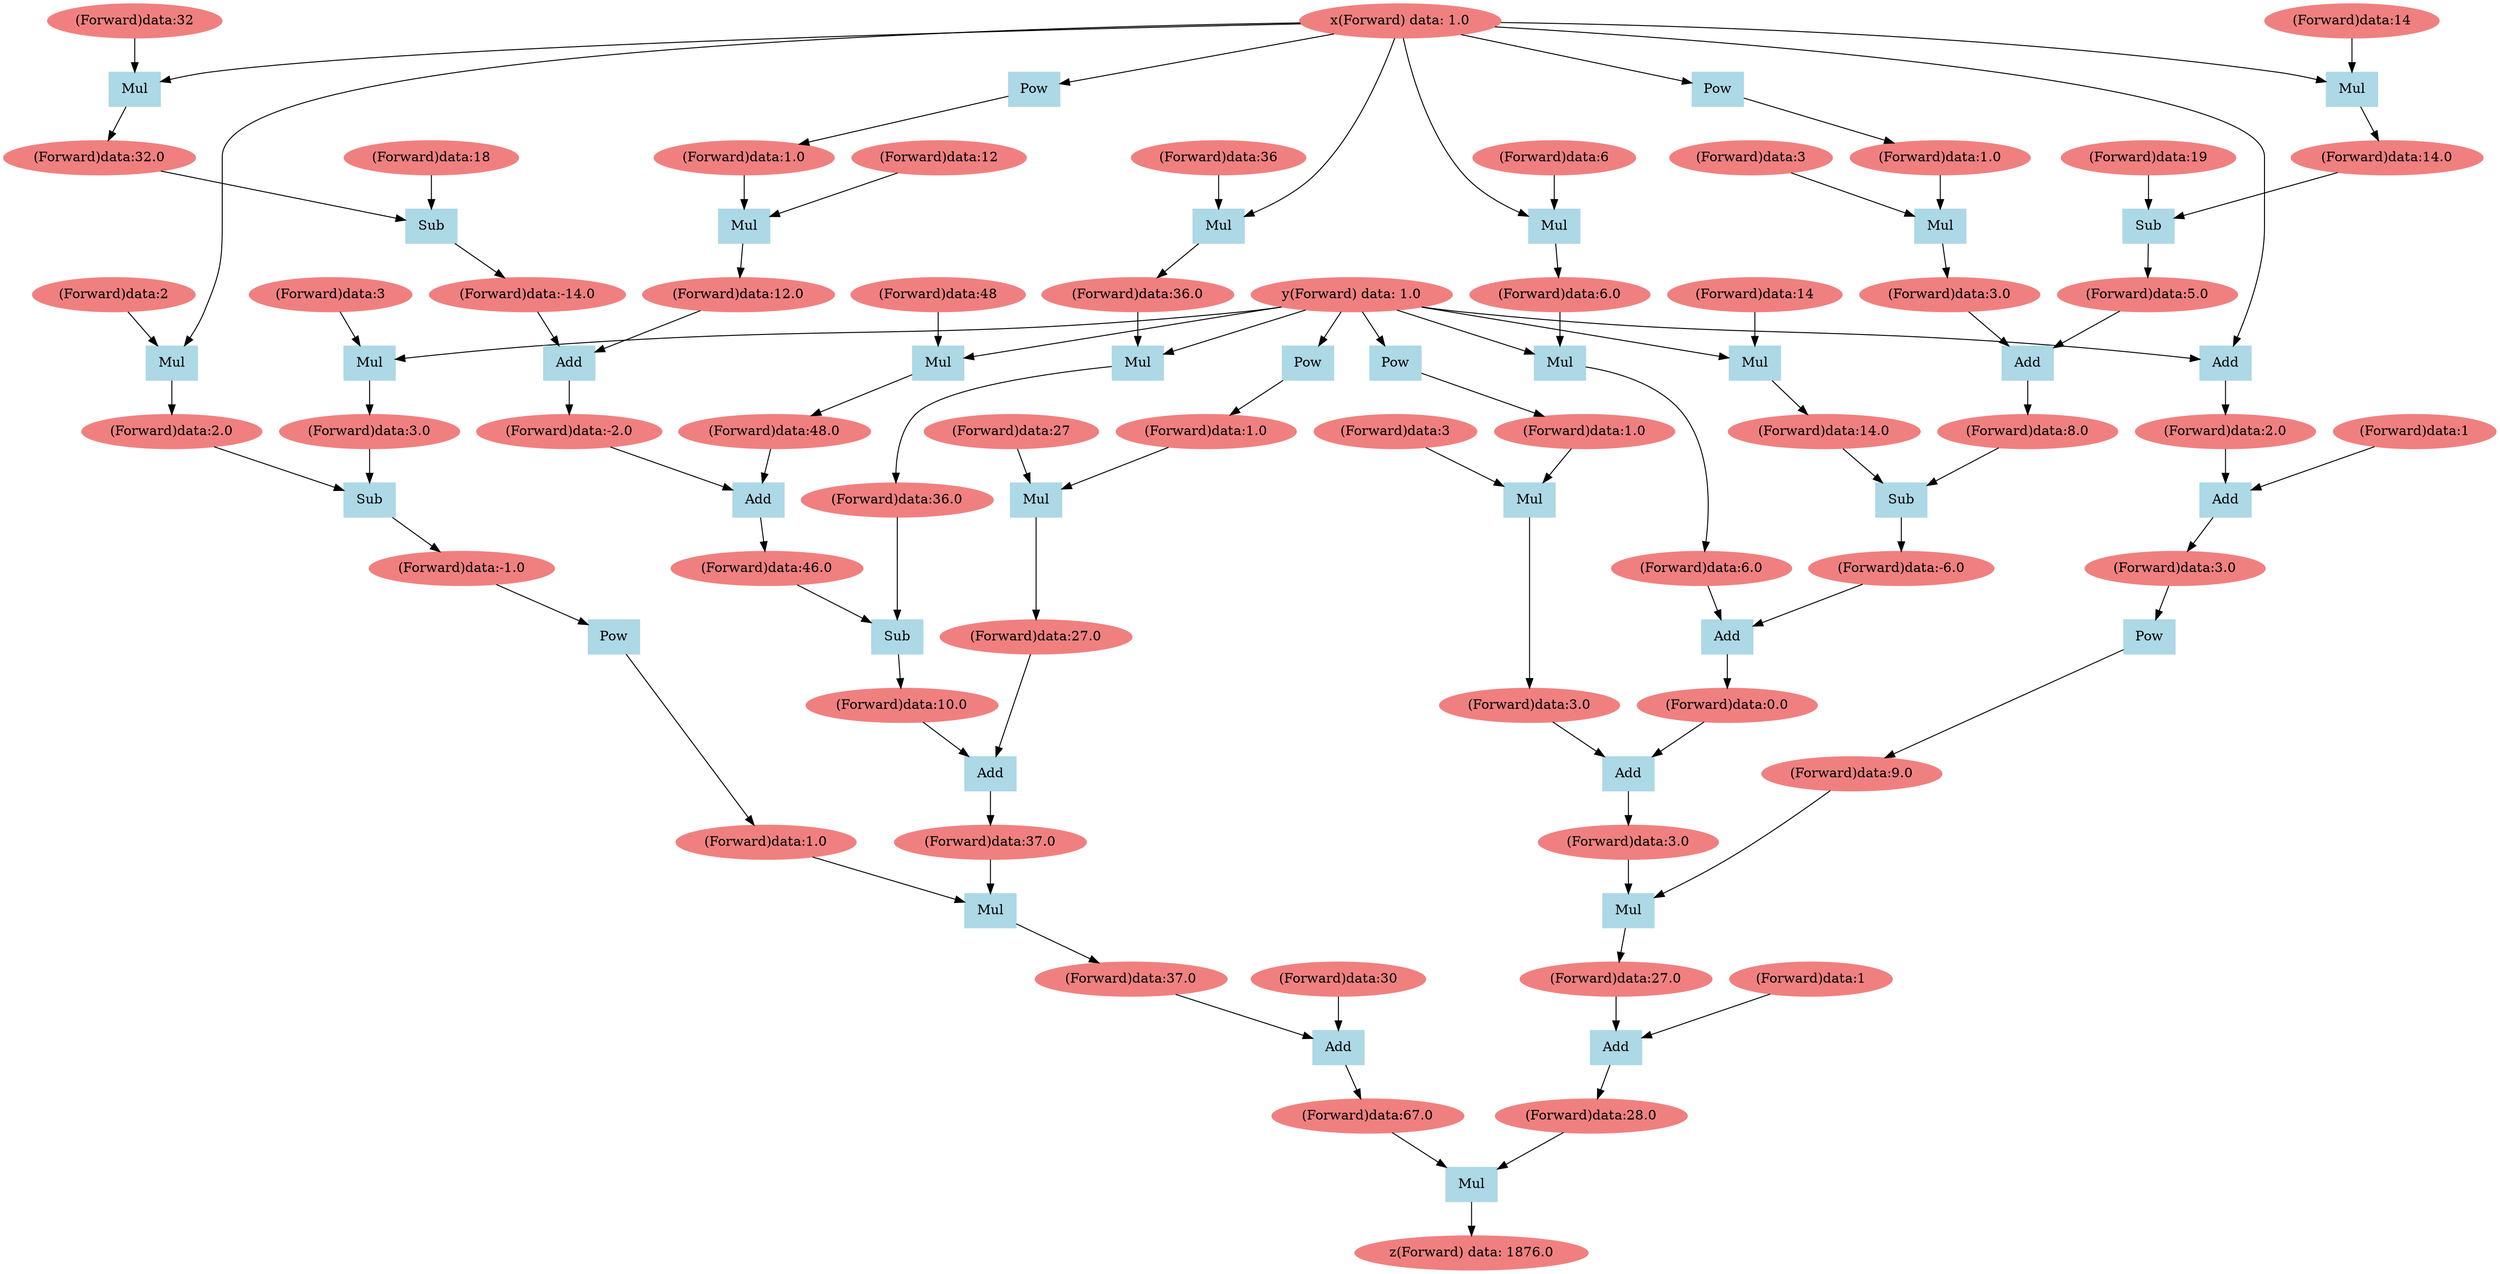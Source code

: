 digraph g {
Forward2667169910944 [label="z(Forward) data: 1876.0", color=lightcoral, style=filled]
Forward2667169910848 [label ="Mul", color=lightblue, style=filled, shape=box]
Forward2667169693120 -> Forward2667169910848
Forward2667169709984 -> Forward2667169910848
Forward2667169910848 -> Forward2667169910944
Forward2667169693120 [label="(Forward)data:28.0", color=lightcoral, style=filled]
Forward2667169709984 [label="(Forward)data:67.0", color=lightcoral, style=filled]
Forward2667169709792 [label ="Add", color=lightblue, style=filled, shape=box]
Forward2667169709696 -> Forward2667169709792
Forward2667169709888 -> Forward2667169709792
Forward2667169709792 -> Forward2667169709984
Forward2667169709696 [label="(Forward)data:37.0", color=lightcoral, style=filled]
Forward2667169709888 [label="(Forward)data:30", color=lightcoral, style=filled]
Forward2667169709600 [label ="Mul", color=lightblue, style=filled, shape=box]
Forward2667169706480 -> Forward2667169709600
Forward2667169709504 -> Forward2667169709600
Forward2667169709600 -> Forward2667169709696
Forward2667169706480 [label="(Forward)data:1.0", color=lightcoral, style=filled]
Forward2667169709504 [label="(Forward)data:37.0", color=lightcoral, style=filled]
Forward2667169709408 [label ="Add", color=lightblue, style=filled, shape=box]
Forward2667169708832 -> Forward2667169709408
Forward2667169709312 -> Forward2667169709408
Forward2667169709408 -> Forward2667169709504
Forward2667169708832 [label="(Forward)data:10.0", color=lightcoral, style=filled]
Forward2667169709312 [label="(Forward)data:27.0", color=lightcoral, style=filled]
Forward2667169709024 [label ="Mul", color=lightblue, style=filled, shape=box]
Forward2667169709072 -> Forward2667169709024
Forward2667169709216 -> Forward2667169709024
Forward2667169709024 -> Forward2667169709312
Forward2667169709072 [label="(Forward)data:1.0", color=lightcoral, style=filled]
Forward2667169709216 [label="(Forward)data:27", color=lightcoral, style=filled]
Forward2667169708928 [label ="Pow", color=lightblue, style=filled, shape=box]
Forward2667152493296 -> Forward2667169708928
Forward2667169708928 -> Forward2667169709072
Forward2667152493296 [label="y(Forward) data: 1.0", color=lightcoral, style=filled]
Forward2667169708736 [label ="Sub", color=lightblue, style=filled, shape=box]
Forward2667169708160 -> Forward2667169708736
Forward2667169708640 -> Forward2667169708736
Forward2667169708736 -> Forward2667169708832
Forward2667169708160 [label="(Forward)data:46.0", color=lightcoral, style=filled]
Forward2667169708640 [label="(Forward)data:36.0", color=lightcoral, style=filled]
Forward2667169708544 [label ="Mul", color=lightblue, style=filled, shape=box]
Forward2667169708448 -> Forward2667169708544
Forward2667152493296 -> Forward2667169708544
Forward2667169708544 -> Forward2667169708640
Forward2667169708448 [label="(Forward)data:36.0", color=lightcoral, style=filled]
Forward2667152493296 [label="y(Forward) data: 1.0", color=lightcoral, style=filled]
Forward2667169708256 [label ="Mul", color=lightblue, style=filled, shape=box]
Forward2667152493344 -> Forward2667169708256
Forward2667169708352 -> Forward2667169708256
Forward2667169708256 -> Forward2667169708448
Forward2667152493344 [label="x(Forward) data: 1.0", color=lightcoral, style=filled]
Forward2667169708352 [label="(Forward)data:36", color=lightcoral, style=filled]
Forward2667169708064 [label ="Add", color=lightblue, style=filled, shape=box]
Forward2667169707680 -> Forward2667169708064
Forward2667169707968 -> Forward2667169708064
Forward2667169708064 -> Forward2667169708160
Forward2667169707680 [label="(Forward)data:-2.0", color=lightcoral, style=filled]
Forward2667169707968 [label="(Forward)data:48.0", color=lightcoral, style=filled]
Forward2667169707776 [label ="Mul", color=lightblue, style=filled, shape=box]
Forward2667152493296 -> Forward2667169707776
Forward2667169707872 -> Forward2667169707776
Forward2667169707776 -> Forward2667169707968
Forward2667152493296 [label="y(Forward) data: 1.0", color=lightcoral, style=filled]
Forward2667169707872 [label="(Forward)data:48", color=lightcoral, style=filled]
Forward2667169707584 [label ="Add", color=lightblue, style=filled, shape=box]
Forward2667169707008 -> Forward2667169707584
Forward2667169707488 -> Forward2667169707584
Forward2667169707584 -> Forward2667169707680
Forward2667169707008 [label="(Forward)data:-14.0", color=lightcoral, style=filled]
Forward2667169707488 [label="(Forward)data:12.0", color=lightcoral, style=filled]
Forward2667169707200 [label ="Mul", color=lightblue, style=filled, shape=box]
Forward2667169707248 -> Forward2667169707200
Forward2667169707392 -> Forward2667169707200
Forward2667169707200 -> Forward2667169707488
Forward2667169707248 [label="(Forward)data:1.0", color=lightcoral, style=filled]
Forward2667169707392 [label="(Forward)data:12", color=lightcoral, style=filled]
Forward2667169707104 [label ="Pow", color=lightblue, style=filled, shape=box]
Forward2667152493344 -> Forward2667169707104
Forward2667169707104 -> Forward2667169707248
Forward2667152493344 [label="x(Forward) data: 1.0", color=lightcoral, style=filled]
Forward2667169706816 [label ="Sub", color=lightblue, style=filled, shape=box]
Forward2667169706912 -> Forward2667169706816
Forward2667169706720 -> Forward2667169706816
Forward2667169706816 -> Forward2667169707008
Forward2667169706912 [label="(Forward)data:18", color=lightcoral, style=filled]
Forward2667169706720 [label="(Forward)data:32.0", color=lightcoral, style=filled]
Forward2667169706432 [label ="Mul", color=lightblue, style=filled, shape=box]
Forward2667152493344 -> Forward2667169706432
Forward2667169706624 -> Forward2667169706432
Forward2667169706432 -> Forward2667169706720
Forward2667152493344 [label="x(Forward) data: 1.0", color=lightcoral, style=filled]
Forward2667169706624 [label="(Forward)data:32", color=lightcoral, style=filled]
Forward2667169706336 [label ="Pow", color=lightblue, style=filled, shape=box]
Forward2667169706240 -> Forward2667169706336
Forward2667169706336 -> Forward2667169706480
Forward2667169706240 [label="(Forward)data:-1.0", color=lightcoral, style=filled]
Forward2667169706144 [label ="Sub", color=lightblue, style=filled, shape=box]
Forward2667169693408 -> Forward2667169706144
Forward2667169706048 -> Forward2667169706144
Forward2667169706144 -> Forward2667169706240
Forward2667169693408 [label="(Forward)data:2.0", color=lightcoral, style=filled]
Forward2667169706048 [label="(Forward)data:3.0", color=lightcoral, style=filled]
Forward2667169693504 [label ="Mul", color=lightblue, style=filled, shape=box]
Forward2667152493296 -> Forward2667169693504
Forward2667169693600 -> Forward2667169693504
Forward2667169693504 -> Forward2667169706048
Forward2667152493296 [label="y(Forward) data: 1.0", color=lightcoral, style=filled]
Forward2667169693600 [label="(Forward)data:3", color=lightcoral, style=filled]
Forward2667169693216 [label ="Mul", color=lightblue, style=filled, shape=box]
Forward2667152493344 -> Forward2667169693216
Forward2667169693312 -> Forward2667169693216
Forward2667169693216 -> Forward2667169693408
Forward2667152493344 [label="x(Forward) data: 1.0", color=lightcoral, style=filled]
Forward2667169693312 [label="(Forward)data:2", color=lightcoral, style=filled]
Forward2667169692928 [label ="Add", color=lightblue, style=filled, shape=box]
Forward2667169692832 -> Forward2667169692928
Forward2667169693024 -> Forward2667169692928
Forward2667169692928 -> Forward2667169693120
Forward2667169692832 [label="(Forward)data:27.0", color=lightcoral, style=filled]
Forward2667169693024 [label="(Forward)data:1", color=lightcoral, style=filled]
Forward2667169692736 [label ="Mul", color=lightblue, style=filled, shape=box]
Forward2667169648592 -> Forward2667169692736
Forward2667169692640 -> Forward2667169692736
Forward2667169692736 -> Forward2667169692832
Forward2667169648592 [label="(Forward)data:9.0", color=lightcoral, style=filled]
Forward2667169692640 [label="(Forward)data:3.0", color=lightcoral, style=filled]
Forward2667169692544 [label ="Add", color=lightblue, style=filled, shape=box]
Forward2667169691968 -> Forward2667169692544
Forward2667169692448 -> Forward2667169692544
Forward2667169692544 -> Forward2667169692640
Forward2667169691968 [label="(Forward)data:0.0", color=lightcoral, style=filled]
Forward2667169692448 [label="(Forward)data:3.0", color=lightcoral, style=filled]
Forward2667169692160 [label ="Mul", color=lightblue, style=filled, shape=box]
Forward2667169692208 -> Forward2667169692160
Forward2667169692352 -> Forward2667169692160
Forward2667169692160 -> Forward2667169692448
Forward2667169692208 [label="(Forward)data:1.0", color=lightcoral, style=filled]
Forward2667169692352 [label="(Forward)data:3", color=lightcoral, style=filled]
Forward2667169692064 [label ="Pow", color=lightblue, style=filled, shape=box]
Forward2667152493296 -> Forward2667169692064
Forward2667169692064 -> Forward2667169692208
Forward2667152493296 [label="y(Forward) data: 1.0", color=lightcoral, style=filled]
Forward2667169691872 [label ="Add", color=lightblue, style=filled, shape=box]
Forward2667169691296 -> Forward2667169691872
Forward2667169691776 -> Forward2667169691872
Forward2667169691872 -> Forward2667169691968
Forward2667169691296 [label="(Forward)data:-6.0", color=lightcoral, style=filled]
Forward2667169691776 [label="(Forward)data:6.0", color=lightcoral, style=filled]
Forward2667169691680 [label ="Mul", color=lightblue, style=filled, shape=box]
Forward2667169691584 -> Forward2667169691680
Forward2667152493296 -> Forward2667169691680
Forward2667169691680 -> Forward2667169691776
Forward2667169691584 [label="(Forward)data:6.0", color=lightcoral, style=filled]
Forward2667152493296 [label="y(Forward) data: 1.0", color=lightcoral, style=filled]
Forward2667169691392 [label ="Mul", color=lightblue, style=filled, shape=box]
Forward2667152493344 -> Forward2667169691392
Forward2667169691488 -> Forward2667169691392
Forward2667169691392 -> Forward2667169691584
Forward2667152493344 [label="x(Forward) data: 1.0", color=lightcoral, style=filled]
Forward2667169691488 [label="(Forward)data:6", color=lightcoral, style=filled]
Forward2667169691200 [label ="Sub", color=lightblue, style=filled, shape=box]
Forward2667169690816 -> Forward2667169691200
Forward2667169691104 -> Forward2667169691200
Forward2667169691200 -> Forward2667169691296
Forward2667169690816 [label="(Forward)data:8.0", color=lightcoral, style=filled]
Forward2667169691104 [label="(Forward)data:14.0", color=lightcoral, style=filled]
Forward2667169690912 [label ="Mul", color=lightblue, style=filled, shape=box]
Forward2667152493296 -> Forward2667169690912
Forward2667169691008 -> Forward2667169690912
Forward2667169690912 -> Forward2667169691104
Forward2667152493296 [label="y(Forward) data: 1.0", color=lightcoral, style=filled]
Forward2667169691008 [label="(Forward)data:14", color=lightcoral, style=filled]
Forward2667169690720 [label ="Add", color=lightblue, style=filled, shape=box]
Forward2667169690144 -> Forward2667169690720
Forward2667169690624 -> Forward2667169690720
Forward2667169690720 -> Forward2667169690816
Forward2667169690144 [label="(Forward)data:5.0", color=lightcoral, style=filled]
Forward2667169690624 [label="(Forward)data:3.0", color=lightcoral, style=filled]
Forward2667169690336 [label ="Mul", color=lightblue, style=filled, shape=box]
Forward2667169690384 -> Forward2667169690336
Forward2667169690528 -> Forward2667169690336
Forward2667169690336 -> Forward2667169690624
Forward2667169690384 [label="(Forward)data:1.0", color=lightcoral, style=filled]
Forward2667169690528 [label="(Forward)data:3", color=lightcoral, style=filled]
Forward2667169690240 [label ="Pow", color=lightblue, style=filled, shape=box]
Forward2667152493344 -> Forward2667169690240
Forward2667169690240 -> Forward2667169690384
Forward2667152493344 [label="x(Forward) data: 1.0", color=lightcoral, style=filled]
Forward2667169689952 [label ="Sub", color=lightblue, style=filled, shape=box]
Forward2667169690048 -> Forward2667169689952
Forward2667169689856 -> Forward2667169689952
Forward2667169689952 -> Forward2667169690144
Forward2667169690048 [label="(Forward)data:19", color=lightcoral, style=filled]
Forward2667169689856 [label="(Forward)data:14.0", color=lightcoral, style=filled]
Forward2667169648544 [label ="Mul", color=lightblue, style=filled, shape=box]
Forward2667152493344 -> Forward2667169648544
Forward2667169689760 -> Forward2667169648544
Forward2667169648544 -> Forward2667169689856
Forward2667152493344 [label="x(Forward) data: 1.0", color=lightcoral, style=filled]
Forward2667169689760 [label="(Forward)data:14", color=lightcoral, style=filled]
Forward2667169648448 [label ="Pow", color=lightblue, style=filled, shape=box]
Forward2667169648352 -> Forward2667169648448
Forward2667169648448 -> Forward2667169648592
Forward2667169648352 [label="(Forward)data:3.0", color=lightcoral, style=filled]
Forward2667169648064 [label ="Add", color=lightblue, style=filled, shape=box]
Forward2667169648112 -> Forward2667169648064
Forward2667169648256 -> Forward2667169648064
Forward2667169648064 -> Forward2667169648352
Forward2667169648112 [label="(Forward)data:2.0", color=lightcoral, style=filled]
Forward2667169648256 [label="(Forward)data:1", color=lightcoral, style=filled]
Forward2667169648016 [label ="Add", color=lightblue, style=filled, shape=box]
Forward2667152493344 -> Forward2667169648016
Forward2667152493296 -> Forward2667169648016
Forward2667169648016 -> Forward2667169648112
Forward2667152493344 [label="x(Forward) data: 1.0", color=lightcoral, style=filled]
Forward2667152493296 [label="y(Forward) data: 1.0", color=lightcoral, style=filled]
}